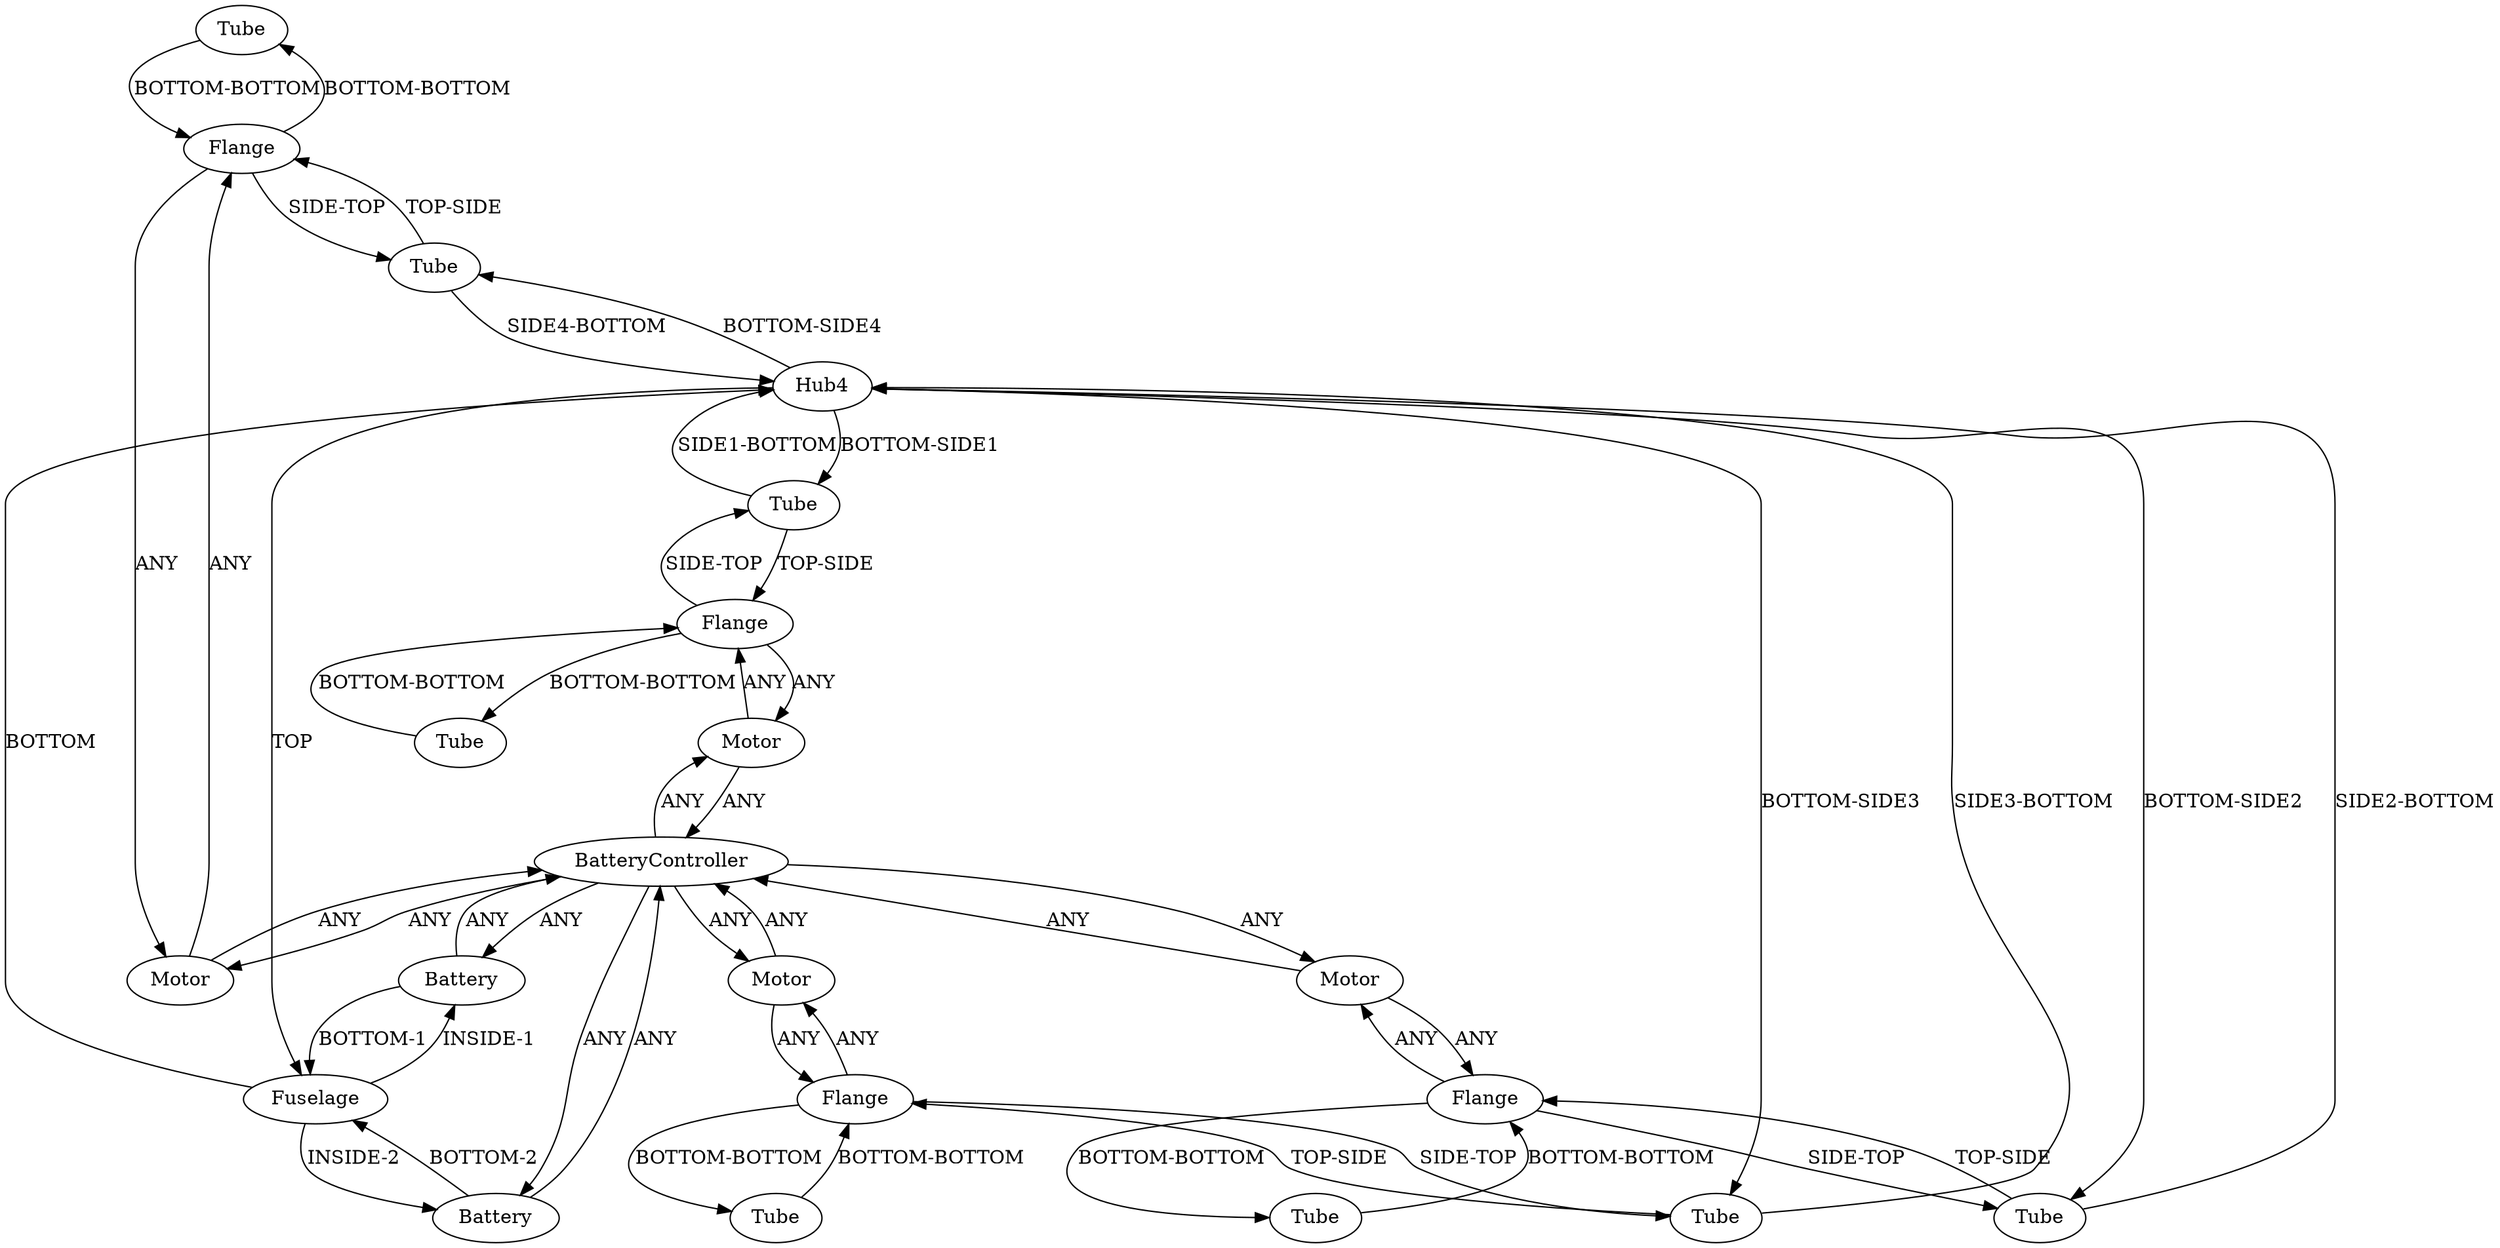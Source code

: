 /* Created by igraph 0.10.2 */
digraph {
  0 [
    instance=Tube_instance_1
    label=Tube
  ];
  1 [
    instance=Motor_instance_1
    label=Motor
  ];
  2 [
    instance=Tube_instance_2
    label=Tube
  ];
  3 [
    instance=Tube_instance_3
    label=Tube
  ];
  4 [
    instance=Tube_instance_4
    label=Tube
  ];
  5 [
    instance=Battery_instance_1
    label=Battery
  ];
  6 [
    instance=Motor_instance_2
    label=Motor
  ];
  7 [
    instance=Flange_instance_1
    label=Flange
  ];
  8 [
    instance=Hub4_instance_1
    label=Hub4
  ];
  9 [
    instance=Fuselage_instance_1
    label=Fuselage
  ];
  10 [
    instance=Tube_instance_5
    label=Tube
  ];
  11 [
    instance=Tube_instance_6
    label=Tube
  ];
  12 [
    instance=BatteryController_instance_1
    label=BatteryController
  ];
  13 [
    instance=Motor_instance_3
    label=Motor
  ];
  14 [
    instance=Flange_instance_2
    label=Flange
  ];
  15 [
    instance=Flange_instance_3
    label=Flange
  ];
  16 [
    instance=Battery_instance_2
    label=Battery
  ];
  17 [
    instance=Motor_instance_4
    label=Motor
  ];
  18 [
    instance=Flange_instance_4
    label=Flange
  ];
  19 [
    instance=Tube_instance_7
    label=Tube
  ];
  20 [
    instance=Tube_instance_8
    label=Tube
  ];

  0 -> 14 [
    label="BOTTOM-BOTTOM"
  ];
  1 -> 12 [
    label=ANY
  ];
  1 -> 18 [
    label=ANY
  ];
  2 -> 8 [
    label="SIDE1-BOTTOM"
  ];
  2 -> 18 [
    label="TOP-SIDE"
  ];
  3 -> 15 [
    label="BOTTOM-BOTTOM"
  ];
  4 -> 18 [
    label="BOTTOM-BOTTOM"
  ];
  5 -> 9 [
    label="BOTTOM-1"
  ];
  5 -> 12 [
    label=ANY
  ];
  6 -> 12 [
    label=ANY
  ];
  6 -> 14 [
    label=ANY
  ];
  7 -> 10 [
    label="BOTTOM-BOTTOM"
  ];
  7 -> 11 [
    label="SIDE-TOP"
  ];
  7 -> 13 [
    label=ANY
  ];
  8 -> 11 [
    label="BOTTOM-SIDE2"
  ];
  8 -> 9 [
    label=TOP
  ];
  8 -> 2 [
    label="BOTTOM-SIDE1"
  ];
  8 -> 19 [
    label="BOTTOM-SIDE4"
  ];
  8 -> 20 [
    label="BOTTOM-SIDE3"
  ];
  9 -> 16 [
    label="INSIDE-2"
  ];
  9 -> 5 [
    label="INSIDE-1"
  ];
  9 -> 8 [
    label=BOTTOM
  ];
  10 -> 7 [
    label="BOTTOM-BOTTOM"
  ];
  11 -> 8 [
    label="SIDE2-BOTTOM"
  ];
  11 -> 7 [
    label="TOP-SIDE"
  ];
  12 -> 1 [
    label=ANY
  ];
  12 -> 16 [
    label=ANY
  ];
  12 -> 17 [
    label=ANY
  ];
  12 -> 5 [
    label=ANY
  ];
  12 -> 13 [
    label=ANY
  ];
  12 -> 6 [
    label=ANY
  ];
  13 -> 7 [
    label=ANY
  ];
  13 -> 12 [
    label=ANY
  ];
  14 -> 19 [
    label="SIDE-TOP"
  ];
  14 -> 0 [
    label="BOTTOM-BOTTOM"
  ];
  14 -> 6 [
    label=ANY
  ];
  15 -> 3 [
    label="BOTTOM-BOTTOM"
  ];
  15 -> 20 [
    label="SIDE-TOP"
  ];
  15 -> 17 [
    label=ANY
  ];
  16 -> 9 [
    label="BOTTOM-2"
  ];
  16 -> 12 [
    label=ANY
  ];
  17 -> 15 [
    label=ANY
  ];
  17 -> 12 [
    label=ANY
  ];
  18 -> 1 [
    label=ANY
  ];
  18 -> 2 [
    label="SIDE-TOP"
  ];
  18 -> 4 [
    label="BOTTOM-BOTTOM"
  ];
  19 -> 8 [
    label="SIDE4-BOTTOM"
  ];
  19 -> 14 [
    label="TOP-SIDE"
  ];
  20 -> 15 [
    label="TOP-SIDE"
  ];
  20 -> 8 [
    label="SIDE3-BOTTOM"
  ];
}
